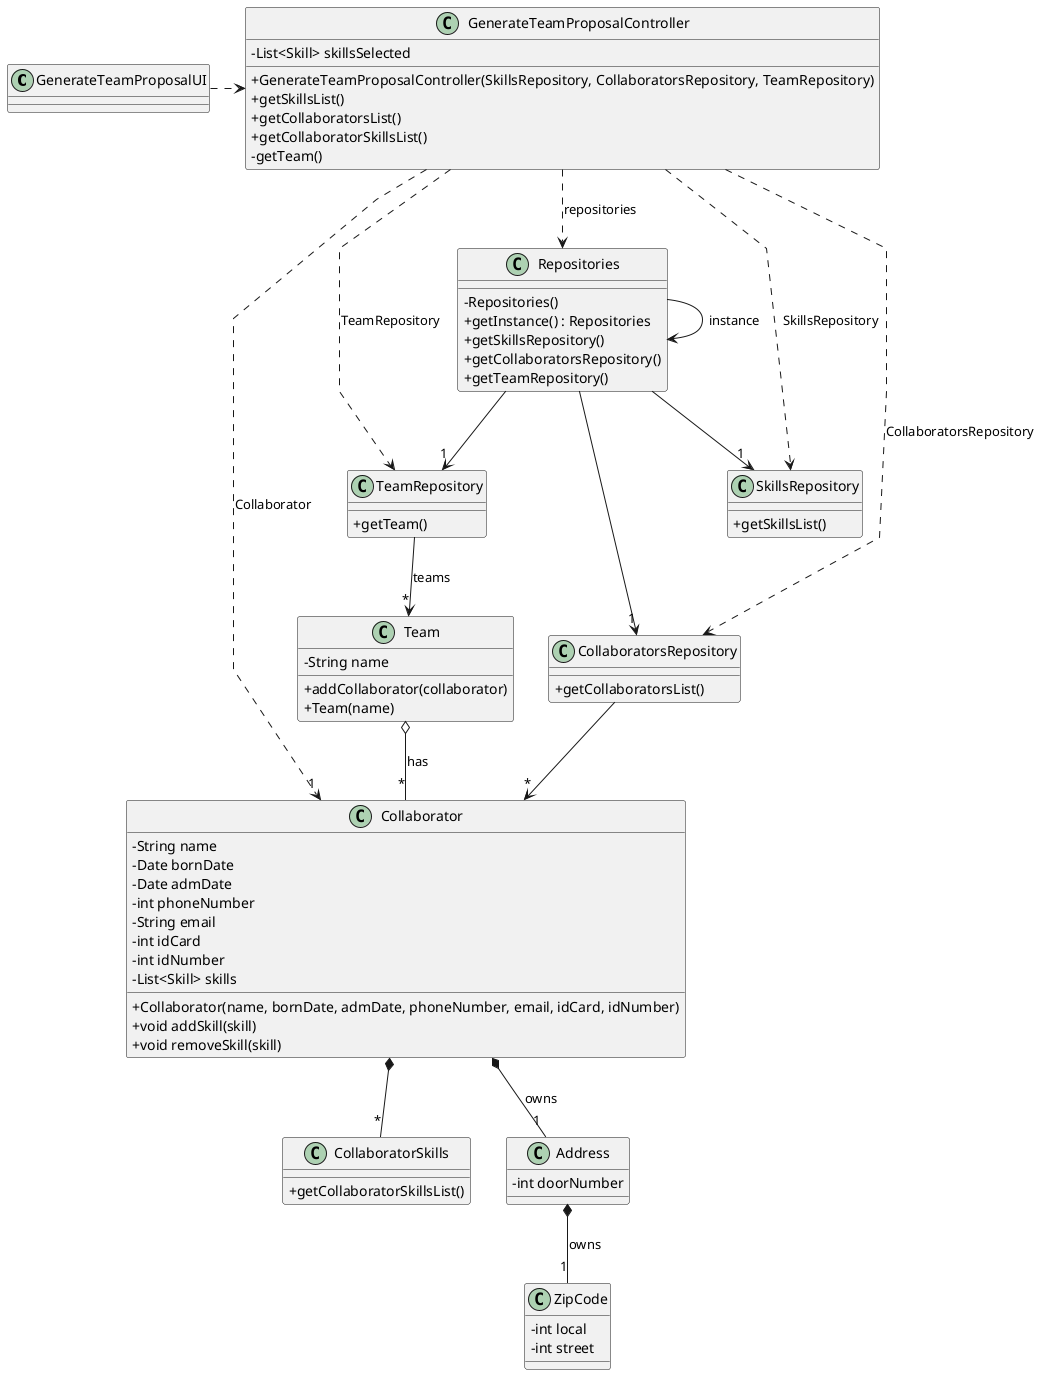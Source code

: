 @startuml
skinparam packageStyle rectangle
skinparam shadowing false
skinparam linetype polyline

skinparam classAttributeIconSize 0


class GenerateTeamProposalUI {
}

class GenerateTeamProposalController {
    - List<Skill> skillsSelected
    + GenerateTeamProposalController(SkillsRepository, CollaboratorsRepository, TeamRepository)
    + getSkillsList()
    + getCollaboratorsList()
    + getCollaboratorSkillsList()
    - getTeam()
}

class Collaborator {
    - String name
    - Date bornDate
    - Date admDate
    - int phoneNumber
    - String email
    - int idCard
    - int idNumber
    - List<Skill> skills

    + Collaborator(name, bornDate, admDate, phoneNumber, email, idCard, idNumber)
    + void addSkill(skill)
    + void removeSkill(skill)
}

class Repositories {
    - Repositories()
    + getInstance() : Repositories
    + getSkillsRepository()
    + getCollaboratorsRepository()
    + getTeamRepository()
}

class CollaboratorsRepository {
    + getCollaboratorsList()
}

class CollaboratorSkills {
    + getCollaboratorSkillsList()
}

class SkillsRepository {
    + getSkillsList()
}

class Address {
    - int doorNumber
}

class ZipCode {
    - int local
    - int street
}

class TeamRepository {
    + getTeam()
}

class Team {
    - String name
    + addCollaborator(collaborator)
    + Team(name)
}


Repositories -> Repositories : instance

GenerateTeamProposalUI .> GenerateTeamProposalController

Repositories --> "1" TeamRepository
Repositories --> "1" CollaboratorsRepository
Repositories --> "1" SkillsRepository

GenerateTeamProposalController ...> CollaboratorsRepository: CollaboratorsRepository
GenerateTeamProposalController ...> SkillsRepository: SkillsRepository
GenerateTeamProposalController ...> TeamRepository : TeamRepository
GenerateTeamProposalController .> Repositories : repositories
GenerateTeamProposalController ...> "1" Collaborator : Collaborator

TeamRepository --> "*" Team : teams
Team o-- "*" Collaborator : has

CollaboratorsRepository --> "*" Collaborator

Collaborator *-- "1" Address : owns
Address *-- "1" ZipCode : owns

Collaborator *-- "*" CollaboratorSkills


@enduml